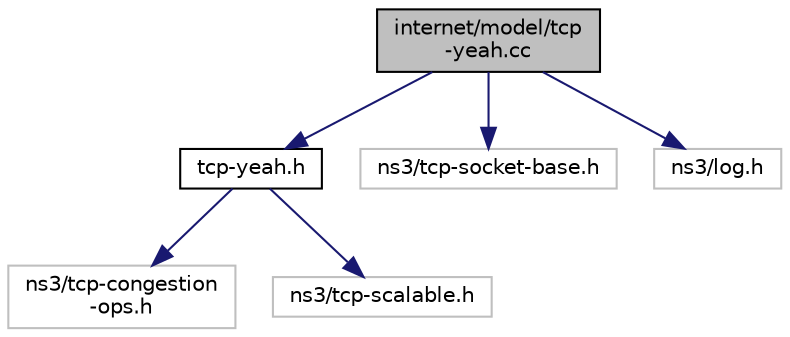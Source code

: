 digraph "internet/model/tcp-yeah.cc"
{
  edge [fontname="Helvetica",fontsize="10",labelfontname="Helvetica",labelfontsize="10"];
  node [fontname="Helvetica",fontsize="10",shape=record];
  Node1 [label="internet/model/tcp\l-yeah.cc",height=0.2,width=0.4,color="black", fillcolor="grey75", style="filled", fontcolor="black"];
  Node1 -> Node2 [color="midnightblue",fontsize="10",style="solid"];
  Node2 [label="tcp-yeah.h",height=0.2,width=0.4,color="black", fillcolor="white", style="filled",URL="$d5/d81/tcp-yeah_8h.html"];
  Node2 -> Node3 [color="midnightblue",fontsize="10",style="solid"];
  Node3 [label="ns3/tcp-congestion\l-ops.h",height=0.2,width=0.4,color="grey75", fillcolor="white", style="filled"];
  Node2 -> Node4 [color="midnightblue",fontsize="10",style="solid"];
  Node4 [label="ns3/tcp-scalable.h",height=0.2,width=0.4,color="grey75", fillcolor="white", style="filled"];
  Node1 -> Node5 [color="midnightblue",fontsize="10",style="solid"];
  Node5 [label="ns3/tcp-socket-base.h",height=0.2,width=0.4,color="grey75", fillcolor="white", style="filled"];
  Node1 -> Node6 [color="midnightblue",fontsize="10",style="solid"];
  Node6 [label="ns3/log.h",height=0.2,width=0.4,color="grey75", fillcolor="white", style="filled"];
}
